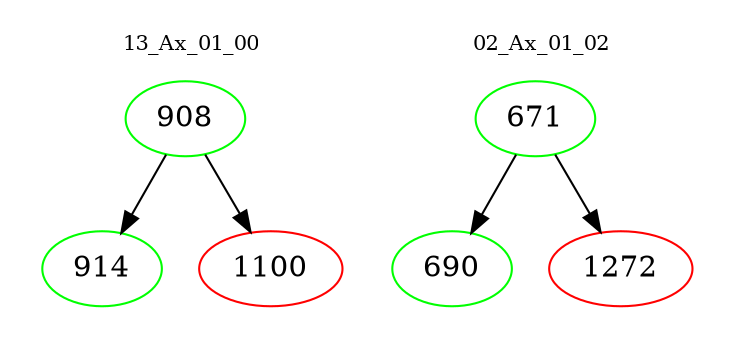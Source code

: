 digraph{
subgraph cluster_0 {
color = white
label = "13_Ax_01_00";
fontsize=10;
T0_908 [label="908", color="green"]
T0_908 -> T0_914 [color="black"]
T0_914 [label="914", color="green"]
T0_908 -> T0_1100 [color="black"]
T0_1100 [label="1100", color="red"]
}
subgraph cluster_1 {
color = white
label = "02_Ax_01_02";
fontsize=10;
T1_671 [label="671", color="green"]
T1_671 -> T1_690 [color="black"]
T1_690 [label="690", color="green"]
T1_671 -> T1_1272 [color="black"]
T1_1272 [label="1272", color="red"]
}
}
